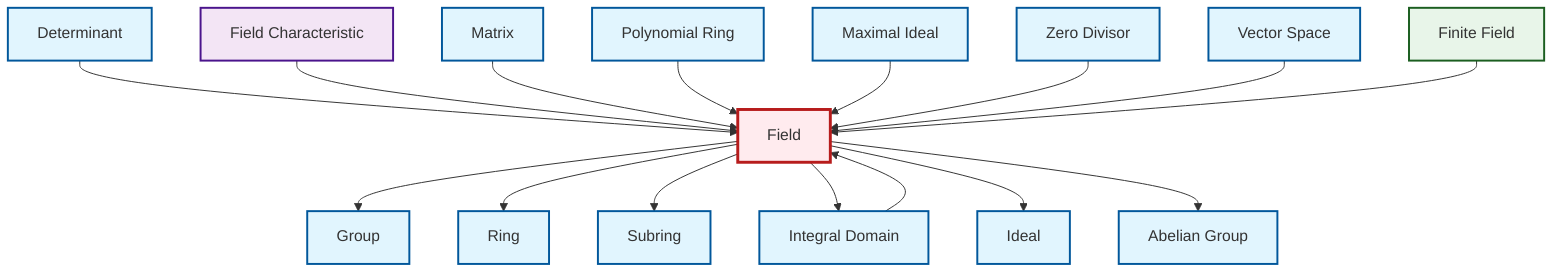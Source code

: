 graph TD
    classDef definition fill:#e1f5fe,stroke:#01579b,stroke-width:2px
    classDef theorem fill:#f3e5f5,stroke:#4a148c,stroke-width:2px
    classDef axiom fill:#fff3e0,stroke:#e65100,stroke-width:2px
    classDef example fill:#e8f5e9,stroke:#1b5e20,stroke-width:2px
    classDef current fill:#ffebee,stroke:#b71c1c,stroke-width:3px
    thm-field-characteristic["Field Characteristic"]:::theorem
    def-integral-domain["Integral Domain"]:::definition
    def-maximal-ideal["Maximal Ideal"]:::definition
    def-determinant["Determinant"]:::definition
    def-subring["Subring"]:::definition
    def-vector-space["Vector Space"]:::definition
    def-zero-divisor["Zero Divisor"]:::definition
    def-abelian-group["Abelian Group"]:::definition
    def-field["Field"]:::definition
    def-ideal["Ideal"]:::definition
    def-group["Group"]:::definition
    def-matrix["Matrix"]:::definition
    ex-finite-field["Finite Field"]:::example
    def-ring["Ring"]:::definition
    def-polynomial-ring["Polynomial Ring"]:::definition
    def-field --> def-group
    def-field --> def-ring
    def-determinant --> def-field
    thm-field-characteristic --> def-field
    def-matrix --> def-field
    def-polynomial-ring --> def-field
    def-field --> def-subring
    def-integral-domain --> def-field
    def-maximal-ideal --> def-field
    def-field --> def-integral-domain
    def-zero-divisor --> def-field
    def-vector-space --> def-field
    def-field --> def-ideal
    def-field --> def-abelian-group
    ex-finite-field --> def-field
    class def-field current